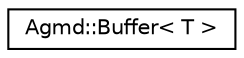 digraph "Graphical Class Hierarchy"
{
  edge [fontname="Helvetica",fontsize="10",labelfontname="Helvetica",labelfontsize="10"];
  node [fontname="Helvetica",fontsize="10",shape=record];
  rankdir="LR";
  Node1 [label="Agmd::Buffer\< T \>",height=0.2,width=0.4,color="black", fillcolor="white", style="filled",URL="$class_agmd_1_1_buffer.html"];
}
